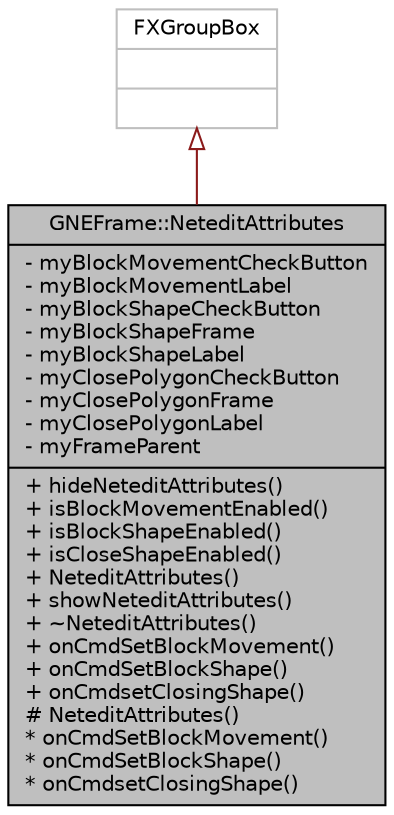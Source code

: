 digraph "GNEFrame::NeteditAttributes"
{
  edge [fontname="Helvetica",fontsize="10",labelfontname="Helvetica",labelfontsize="10"];
  node [fontname="Helvetica",fontsize="10",shape=record];
  Node0 [label="{GNEFrame::NeteditAttributes\n|- myBlockMovementCheckButton\l- myBlockMovementLabel\l- myBlockShapeCheckButton\l- myBlockShapeFrame\l- myBlockShapeLabel\l- myClosePolygonCheckButton\l- myClosePolygonFrame\l- myClosePolygonLabel\l- myFrameParent\l|+ hideNeteditAttributes()\l+ isBlockMovementEnabled()\l+ isBlockShapeEnabled()\l+ isCloseShapeEnabled()\l+ NeteditAttributes()\l+ showNeteditAttributes()\l+ ~NeteditAttributes()\l+ onCmdSetBlockMovement()\l+ onCmdSetBlockShape()\l+ onCmdsetClosingShape()\l# NeteditAttributes()\l* onCmdSetBlockMovement()\l* onCmdSetBlockShape()\l* onCmdsetClosingShape()\l}",height=0.2,width=0.4,color="black", fillcolor="grey75", style="filled", fontcolor="black"];
  Node1 -> Node0 [dir="back",color="firebrick4",fontsize="10",style="solid",arrowtail="onormal",fontname="Helvetica"];
  Node1 [label="{FXGroupBox\n||}",height=0.2,width=0.4,color="grey75", fillcolor="white", style="filled"];
}
